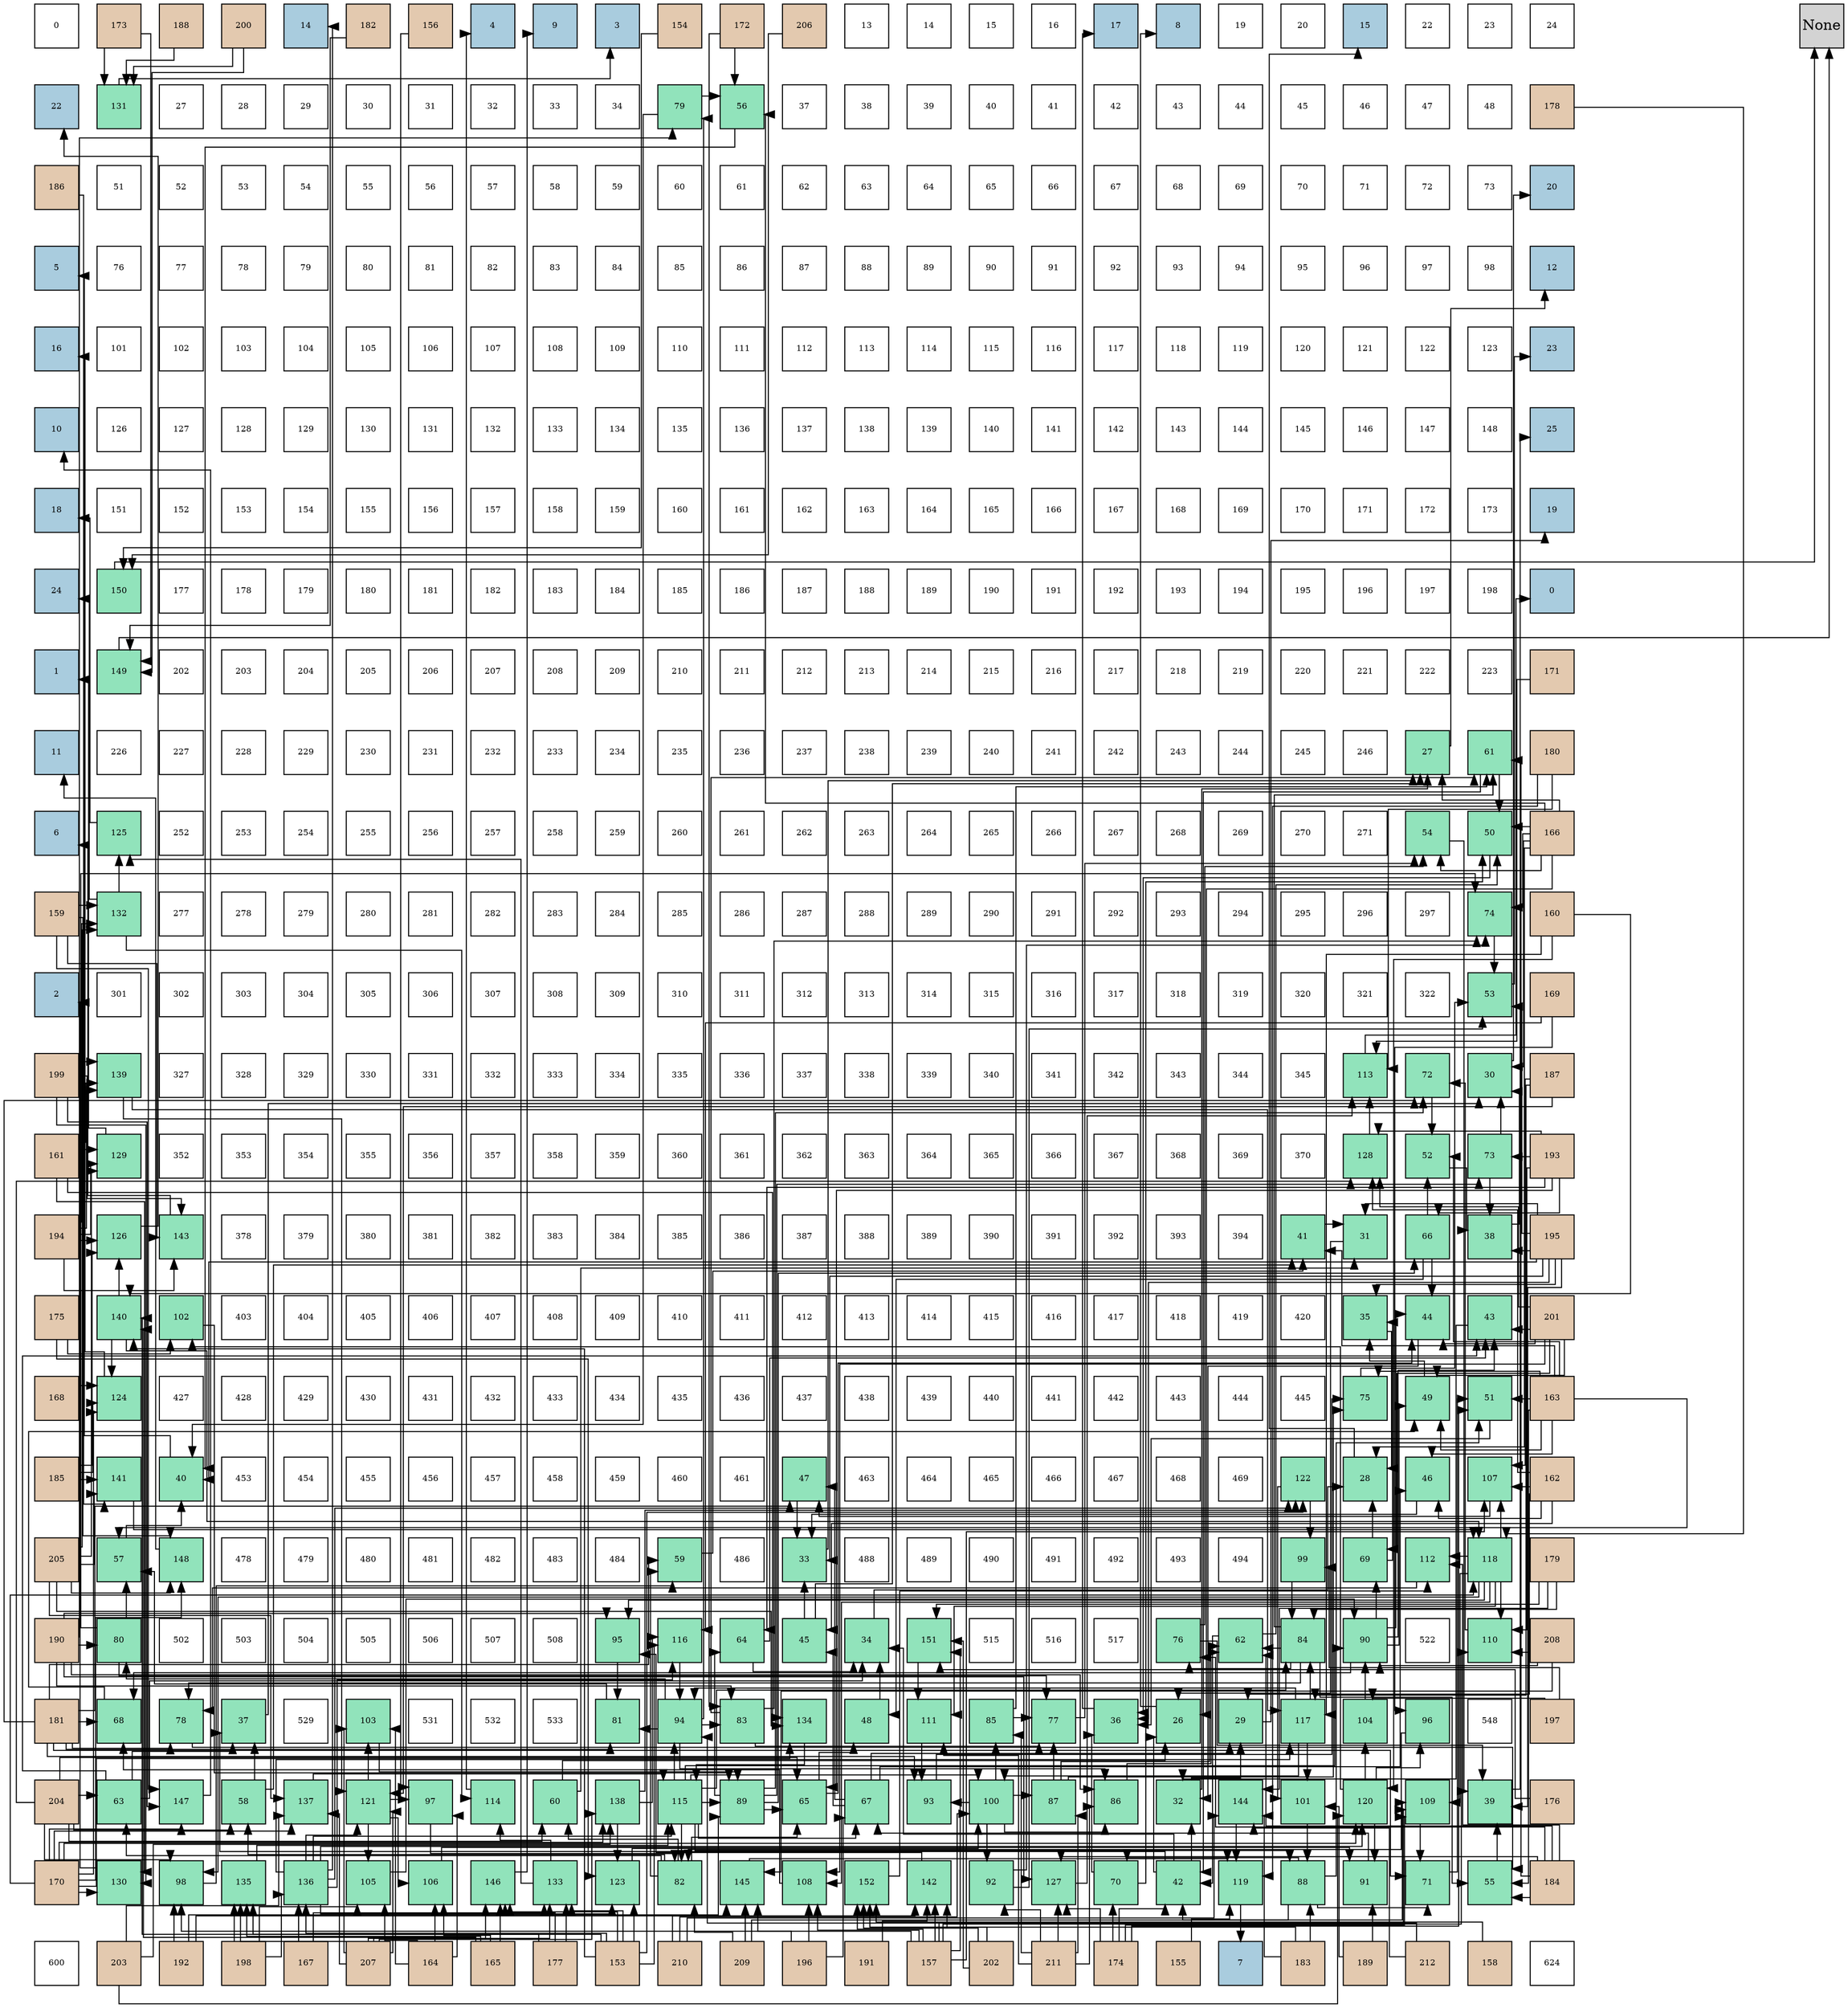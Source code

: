 digraph layout{
 rankdir=TB;
 splines=ortho;
 node [style=filled shape=square fixedsize=true width=0.6];
0[label="0", fontsize=8, fillcolor="#ffffff"];
1[label="173", fontsize=8, fillcolor="#e3c9af"];
2[label="188", fontsize=8, fillcolor="#e3c9af"];
3[label="200", fontsize=8, fillcolor="#e3c9af"];
4[label="14", fontsize=8, fillcolor="#a9ccde"];
5[label="182", fontsize=8, fillcolor="#e3c9af"];
6[label="156", fontsize=8, fillcolor="#e3c9af"];
7[label="4", fontsize=8, fillcolor="#a9ccde"];
8[label="9", fontsize=8, fillcolor="#a9ccde"];
9[label="3", fontsize=8, fillcolor="#a9ccde"];
10[label="154", fontsize=8, fillcolor="#e3c9af"];
11[label="172", fontsize=8, fillcolor="#e3c9af"];
12[label="206", fontsize=8, fillcolor="#e3c9af"];
13[label="13", fontsize=8, fillcolor="#ffffff"];
14[label="14", fontsize=8, fillcolor="#ffffff"];
15[label="15", fontsize=8, fillcolor="#ffffff"];
16[label="16", fontsize=8, fillcolor="#ffffff"];
17[label="17", fontsize=8, fillcolor="#a9ccde"];
18[label="8", fontsize=8, fillcolor="#a9ccde"];
19[label="19", fontsize=8, fillcolor="#ffffff"];
20[label="20", fontsize=8, fillcolor="#ffffff"];
21[label="15", fontsize=8, fillcolor="#a9ccde"];
22[label="22", fontsize=8, fillcolor="#ffffff"];
23[label="23", fontsize=8, fillcolor="#ffffff"];
24[label="24", fontsize=8, fillcolor="#ffffff"];
25[label="22", fontsize=8, fillcolor="#a9ccde"];
26[label="131", fontsize=8, fillcolor="#91e3bb"];
27[label="27", fontsize=8, fillcolor="#ffffff"];
28[label="28", fontsize=8, fillcolor="#ffffff"];
29[label="29", fontsize=8, fillcolor="#ffffff"];
30[label="30", fontsize=8, fillcolor="#ffffff"];
31[label="31", fontsize=8, fillcolor="#ffffff"];
32[label="32", fontsize=8, fillcolor="#ffffff"];
33[label="33", fontsize=8, fillcolor="#ffffff"];
34[label="34", fontsize=8, fillcolor="#ffffff"];
35[label="79", fontsize=8, fillcolor="#91e3bb"];
36[label="56", fontsize=8, fillcolor="#91e3bb"];
37[label="37", fontsize=8, fillcolor="#ffffff"];
38[label="38", fontsize=8, fillcolor="#ffffff"];
39[label="39", fontsize=8, fillcolor="#ffffff"];
40[label="40", fontsize=8, fillcolor="#ffffff"];
41[label="41", fontsize=8, fillcolor="#ffffff"];
42[label="42", fontsize=8, fillcolor="#ffffff"];
43[label="43", fontsize=8, fillcolor="#ffffff"];
44[label="44", fontsize=8, fillcolor="#ffffff"];
45[label="45", fontsize=8, fillcolor="#ffffff"];
46[label="46", fontsize=8, fillcolor="#ffffff"];
47[label="47", fontsize=8, fillcolor="#ffffff"];
48[label="48", fontsize=8, fillcolor="#ffffff"];
49[label="178", fontsize=8, fillcolor="#e3c9af"];
50[label="186", fontsize=8, fillcolor="#e3c9af"];
51[label="51", fontsize=8, fillcolor="#ffffff"];
52[label="52", fontsize=8, fillcolor="#ffffff"];
53[label="53", fontsize=8, fillcolor="#ffffff"];
54[label="54", fontsize=8, fillcolor="#ffffff"];
55[label="55", fontsize=8, fillcolor="#ffffff"];
56[label="56", fontsize=8, fillcolor="#ffffff"];
57[label="57", fontsize=8, fillcolor="#ffffff"];
58[label="58", fontsize=8, fillcolor="#ffffff"];
59[label="59", fontsize=8, fillcolor="#ffffff"];
60[label="60", fontsize=8, fillcolor="#ffffff"];
61[label="61", fontsize=8, fillcolor="#ffffff"];
62[label="62", fontsize=8, fillcolor="#ffffff"];
63[label="63", fontsize=8, fillcolor="#ffffff"];
64[label="64", fontsize=8, fillcolor="#ffffff"];
65[label="65", fontsize=8, fillcolor="#ffffff"];
66[label="66", fontsize=8, fillcolor="#ffffff"];
67[label="67", fontsize=8, fillcolor="#ffffff"];
68[label="68", fontsize=8, fillcolor="#ffffff"];
69[label="69", fontsize=8, fillcolor="#ffffff"];
70[label="70", fontsize=8, fillcolor="#ffffff"];
71[label="71", fontsize=8, fillcolor="#ffffff"];
72[label="72", fontsize=8, fillcolor="#ffffff"];
73[label="73", fontsize=8, fillcolor="#ffffff"];
74[label="20", fontsize=8, fillcolor="#a9ccde"];
75[label="5", fontsize=8, fillcolor="#a9ccde"];
76[label="76", fontsize=8, fillcolor="#ffffff"];
77[label="77", fontsize=8, fillcolor="#ffffff"];
78[label="78", fontsize=8, fillcolor="#ffffff"];
79[label="79", fontsize=8, fillcolor="#ffffff"];
80[label="80", fontsize=8, fillcolor="#ffffff"];
81[label="81", fontsize=8, fillcolor="#ffffff"];
82[label="82", fontsize=8, fillcolor="#ffffff"];
83[label="83", fontsize=8, fillcolor="#ffffff"];
84[label="84", fontsize=8, fillcolor="#ffffff"];
85[label="85", fontsize=8, fillcolor="#ffffff"];
86[label="86", fontsize=8, fillcolor="#ffffff"];
87[label="87", fontsize=8, fillcolor="#ffffff"];
88[label="88", fontsize=8, fillcolor="#ffffff"];
89[label="89", fontsize=8, fillcolor="#ffffff"];
90[label="90", fontsize=8, fillcolor="#ffffff"];
91[label="91", fontsize=8, fillcolor="#ffffff"];
92[label="92", fontsize=8, fillcolor="#ffffff"];
93[label="93", fontsize=8, fillcolor="#ffffff"];
94[label="94", fontsize=8, fillcolor="#ffffff"];
95[label="95", fontsize=8, fillcolor="#ffffff"];
96[label="96", fontsize=8, fillcolor="#ffffff"];
97[label="97", fontsize=8, fillcolor="#ffffff"];
98[label="98", fontsize=8, fillcolor="#ffffff"];
99[label="12", fontsize=8, fillcolor="#a9ccde"];
100[label="16", fontsize=8, fillcolor="#a9ccde"];
101[label="101", fontsize=8, fillcolor="#ffffff"];
102[label="102", fontsize=8, fillcolor="#ffffff"];
103[label="103", fontsize=8, fillcolor="#ffffff"];
104[label="104", fontsize=8, fillcolor="#ffffff"];
105[label="105", fontsize=8, fillcolor="#ffffff"];
106[label="106", fontsize=8, fillcolor="#ffffff"];
107[label="107", fontsize=8, fillcolor="#ffffff"];
108[label="108", fontsize=8, fillcolor="#ffffff"];
109[label="109", fontsize=8, fillcolor="#ffffff"];
110[label="110", fontsize=8, fillcolor="#ffffff"];
111[label="111", fontsize=8, fillcolor="#ffffff"];
112[label="112", fontsize=8, fillcolor="#ffffff"];
113[label="113", fontsize=8, fillcolor="#ffffff"];
114[label="114", fontsize=8, fillcolor="#ffffff"];
115[label="115", fontsize=8, fillcolor="#ffffff"];
116[label="116", fontsize=8, fillcolor="#ffffff"];
117[label="117", fontsize=8, fillcolor="#ffffff"];
118[label="118", fontsize=8, fillcolor="#ffffff"];
119[label="119", fontsize=8, fillcolor="#ffffff"];
120[label="120", fontsize=8, fillcolor="#ffffff"];
121[label="121", fontsize=8, fillcolor="#ffffff"];
122[label="122", fontsize=8, fillcolor="#ffffff"];
123[label="123", fontsize=8, fillcolor="#ffffff"];
124[label="23", fontsize=8, fillcolor="#a9ccde"];
125[label="10", fontsize=8, fillcolor="#a9ccde"];
126[label="126", fontsize=8, fillcolor="#ffffff"];
127[label="127", fontsize=8, fillcolor="#ffffff"];
128[label="128", fontsize=8, fillcolor="#ffffff"];
129[label="129", fontsize=8, fillcolor="#ffffff"];
130[label="130", fontsize=8, fillcolor="#ffffff"];
131[label="131", fontsize=8, fillcolor="#ffffff"];
132[label="132", fontsize=8, fillcolor="#ffffff"];
133[label="133", fontsize=8, fillcolor="#ffffff"];
134[label="134", fontsize=8, fillcolor="#ffffff"];
135[label="135", fontsize=8, fillcolor="#ffffff"];
136[label="136", fontsize=8, fillcolor="#ffffff"];
137[label="137", fontsize=8, fillcolor="#ffffff"];
138[label="138", fontsize=8, fillcolor="#ffffff"];
139[label="139", fontsize=8, fillcolor="#ffffff"];
140[label="140", fontsize=8, fillcolor="#ffffff"];
141[label="141", fontsize=8, fillcolor="#ffffff"];
142[label="142", fontsize=8, fillcolor="#ffffff"];
143[label="143", fontsize=8, fillcolor="#ffffff"];
144[label="144", fontsize=8, fillcolor="#ffffff"];
145[label="145", fontsize=8, fillcolor="#ffffff"];
146[label="146", fontsize=8, fillcolor="#ffffff"];
147[label="147", fontsize=8, fillcolor="#ffffff"];
148[label="148", fontsize=8, fillcolor="#ffffff"];
149[label="25", fontsize=8, fillcolor="#a9ccde"];
150[label="18", fontsize=8, fillcolor="#a9ccde"];
151[label="151", fontsize=8, fillcolor="#ffffff"];
152[label="152", fontsize=8, fillcolor="#ffffff"];
153[label="153", fontsize=8, fillcolor="#ffffff"];
154[label="154", fontsize=8, fillcolor="#ffffff"];
155[label="155", fontsize=8, fillcolor="#ffffff"];
156[label="156", fontsize=8, fillcolor="#ffffff"];
157[label="157", fontsize=8, fillcolor="#ffffff"];
158[label="158", fontsize=8, fillcolor="#ffffff"];
159[label="159", fontsize=8, fillcolor="#ffffff"];
160[label="160", fontsize=8, fillcolor="#ffffff"];
161[label="161", fontsize=8, fillcolor="#ffffff"];
162[label="162", fontsize=8, fillcolor="#ffffff"];
163[label="163", fontsize=8, fillcolor="#ffffff"];
164[label="164", fontsize=8, fillcolor="#ffffff"];
165[label="165", fontsize=8, fillcolor="#ffffff"];
166[label="166", fontsize=8, fillcolor="#ffffff"];
167[label="167", fontsize=8, fillcolor="#ffffff"];
168[label="168", fontsize=8, fillcolor="#ffffff"];
169[label="169", fontsize=8, fillcolor="#ffffff"];
170[label="170", fontsize=8, fillcolor="#ffffff"];
171[label="171", fontsize=8, fillcolor="#ffffff"];
172[label="172", fontsize=8, fillcolor="#ffffff"];
173[label="173", fontsize=8, fillcolor="#ffffff"];
174[label="19", fontsize=8, fillcolor="#a9ccde"];
175[label="24", fontsize=8, fillcolor="#a9ccde"];
176[label="150", fontsize=8, fillcolor="#91e3bb"];
177[label="177", fontsize=8, fillcolor="#ffffff"];
178[label="178", fontsize=8, fillcolor="#ffffff"];
179[label="179", fontsize=8, fillcolor="#ffffff"];
180[label="180", fontsize=8, fillcolor="#ffffff"];
181[label="181", fontsize=8, fillcolor="#ffffff"];
182[label="182", fontsize=8, fillcolor="#ffffff"];
183[label="183", fontsize=8, fillcolor="#ffffff"];
184[label="184", fontsize=8, fillcolor="#ffffff"];
185[label="185", fontsize=8, fillcolor="#ffffff"];
186[label="186", fontsize=8, fillcolor="#ffffff"];
187[label="187", fontsize=8, fillcolor="#ffffff"];
188[label="188", fontsize=8, fillcolor="#ffffff"];
189[label="189", fontsize=8, fillcolor="#ffffff"];
190[label="190", fontsize=8, fillcolor="#ffffff"];
191[label="191", fontsize=8, fillcolor="#ffffff"];
192[label="192", fontsize=8, fillcolor="#ffffff"];
193[label="193", fontsize=8, fillcolor="#ffffff"];
194[label="194", fontsize=8, fillcolor="#ffffff"];
195[label="195", fontsize=8, fillcolor="#ffffff"];
196[label="196", fontsize=8, fillcolor="#ffffff"];
197[label="197", fontsize=8, fillcolor="#ffffff"];
198[label="198", fontsize=8, fillcolor="#ffffff"];
199[label="0", fontsize=8, fillcolor="#a9ccde"];
200[label="1", fontsize=8, fillcolor="#a9ccde"];
201[label="149", fontsize=8, fillcolor="#91e3bb"];
202[label="202", fontsize=8, fillcolor="#ffffff"];
203[label="203", fontsize=8, fillcolor="#ffffff"];
204[label="204", fontsize=8, fillcolor="#ffffff"];
205[label="205", fontsize=8, fillcolor="#ffffff"];
206[label="206", fontsize=8, fillcolor="#ffffff"];
207[label="207", fontsize=8, fillcolor="#ffffff"];
208[label="208", fontsize=8, fillcolor="#ffffff"];
209[label="209", fontsize=8, fillcolor="#ffffff"];
210[label="210", fontsize=8, fillcolor="#ffffff"];
211[label="211", fontsize=8, fillcolor="#ffffff"];
212[label="212", fontsize=8, fillcolor="#ffffff"];
213[label="213", fontsize=8, fillcolor="#ffffff"];
214[label="214", fontsize=8, fillcolor="#ffffff"];
215[label="215", fontsize=8, fillcolor="#ffffff"];
216[label="216", fontsize=8, fillcolor="#ffffff"];
217[label="217", fontsize=8, fillcolor="#ffffff"];
218[label="218", fontsize=8, fillcolor="#ffffff"];
219[label="219", fontsize=8, fillcolor="#ffffff"];
220[label="220", fontsize=8, fillcolor="#ffffff"];
221[label="221", fontsize=8, fillcolor="#ffffff"];
222[label="222", fontsize=8, fillcolor="#ffffff"];
223[label="223", fontsize=8, fillcolor="#ffffff"];
224[label="171", fontsize=8, fillcolor="#e3c9af"];
225[label="11", fontsize=8, fillcolor="#a9ccde"];
226[label="226", fontsize=8, fillcolor="#ffffff"];
227[label="227", fontsize=8, fillcolor="#ffffff"];
228[label="228", fontsize=8, fillcolor="#ffffff"];
229[label="229", fontsize=8, fillcolor="#ffffff"];
230[label="230", fontsize=8, fillcolor="#ffffff"];
231[label="231", fontsize=8, fillcolor="#ffffff"];
232[label="232", fontsize=8, fillcolor="#ffffff"];
233[label="233", fontsize=8, fillcolor="#ffffff"];
234[label="234", fontsize=8, fillcolor="#ffffff"];
235[label="235", fontsize=8, fillcolor="#ffffff"];
236[label="236", fontsize=8, fillcolor="#ffffff"];
237[label="237", fontsize=8, fillcolor="#ffffff"];
238[label="238", fontsize=8, fillcolor="#ffffff"];
239[label="239", fontsize=8, fillcolor="#ffffff"];
240[label="240", fontsize=8, fillcolor="#ffffff"];
241[label="241", fontsize=8, fillcolor="#ffffff"];
242[label="242", fontsize=8, fillcolor="#ffffff"];
243[label="243", fontsize=8, fillcolor="#ffffff"];
244[label="244", fontsize=8, fillcolor="#ffffff"];
245[label="245", fontsize=8, fillcolor="#ffffff"];
246[label="246", fontsize=8, fillcolor="#ffffff"];
247[label="27", fontsize=8, fillcolor="#91e3bb"];
248[label="61", fontsize=8, fillcolor="#91e3bb"];
249[label="180", fontsize=8, fillcolor="#e3c9af"];
250[label="6", fontsize=8, fillcolor="#a9ccde"];
251[label="125", fontsize=8, fillcolor="#91e3bb"];
252[label="252", fontsize=8, fillcolor="#ffffff"];
253[label="253", fontsize=8, fillcolor="#ffffff"];
254[label="254", fontsize=8, fillcolor="#ffffff"];
255[label="255", fontsize=8, fillcolor="#ffffff"];
256[label="256", fontsize=8, fillcolor="#ffffff"];
257[label="257", fontsize=8, fillcolor="#ffffff"];
258[label="258", fontsize=8, fillcolor="#ffffff"];
259[label="259", fontsize=8, fillcolor="#ffffff"];
260[label="260", fontsize=8, fillcolor="#ffffff"];
261[label="261", fontsize=8, fillcolor="#ffffff"];
262[label="262", fontsize=8, fillcolor="#ffffff"];
263[label="263", fontsize=8, fillcolor="#ffffff"];
264[label="264", fontsize=8, fillcolor="#ffffff"];
265[label="265", fontsize=8, fillcolor="#ffffff"];
266[label="266", fontsize=8, fillcolor="#ffffff"];
267[label="267", fontsize=8, fillcolor="#ffffff"];
268[label="268", fontsize=8, fillcolor="#ffffff"];
269[label="269", fontsize=8, fillcolor="#ffffff"];
270[label="270", fontsize=8, fillcolor="#ffffff"];
271[label="271", fontsize=8, fillcolor="#ffffff"];
272[label="54", fontsize=8, fillcolor="#91e3bb"];
273[label="50", fontsize=8, fillcolor="#91e3bb"];
274[label="166", fontsize=8, fillcolor="#e3c9af"];
275[label="159", fontsize=8, fillcolor="#e3c9af"];
276[label="132", fontsize=8, fillcolor="#91e3bb"];
277[label="277", fontsize=8, fillcolor="#ffffff"];
278[label="278", fontsize=8, fillcolor="#ffffff"];
279[label="279", fontsize=8, fillcolor="#ffffff"];
280[label="280", fontsize=8, fillcolor="#ffffff"];
281[label="281", fontsize=8, fillcolor="#ffffff"];
282[label="282", fontsize=8, fillcolor="#ffffff"];
283[label="283", fontsize=8, fillcolor="#ffffff"];
284[label="284", fontsize=8, fillcolor="#ffffff"];
285[label="285", fontsize=8, fillcolor="#ffffff"];
286[label="286", fontsize=8, fillcolor="#ffffff"];
287[label="287", fontsize=8, fillcolor="#ffffff"];
288[label="288", fontsize=8, fillcolor="#ffffff"];
289[label="289", fontsize=8, fillcolor="#ffffff"];
290[label="290", fontsize=8, fillcolor="#ffffff"];
291[label="291", fontsize=8, fillcolor="#ffffff"];
292[label="292", fontsize=8, fillcolor="#ffffff"];
293[label="293", fontsize=8, fillcolor="#ffffff"];
294[label="294", fontsize=8, fillcolor="#ffffff"];
295[label="295", fontsize=8, fillcolor="#ffffff"];
296[label="296", fontsize=8, fillcolor="#ffffff"];
297[label="297", fontsize=8, fillcolor="#ffffff"];
298[label="74", fontsize=8, fillcolor="#91e3bb"];
299[label="160", fontsize=8, fillcolor="#e3c9af"];
300[label="2", fontsize=8, fillcolor="#a9ccde"];
301[label="301", fontsize=8, fillcolor="#ffffff"];
302[label="302", fontsize=8, fillcolor="#ffffff"];
303[label="303", fontsize=8, fillcolor="#ffffff"];
304[label="304", fontsize=8, fillcolor="#ffffff"];
305[label="305", fontsize=8, fillcolor="#ffffff"];
306[label="306", fontsize=8, fillcolor="#ffffff"];
307[label="307", fontsize=8, fillcolor="#ffffff"];
308[label="308", fontsize=8, fillcolor="#ffffff"];
309[label="309", fontsize=8, fillcolor="#ffffff"];
310[label="310", fontsize=8, fillcolor="#ffffff"];
311[label="311", fontsize=8, fillcolor="#ffffff"];
312[label="312", fontsize=8, fillcolor="#ffffff"];
313[label="313", fontsize=8, fillcolor="#ffffff"];
314[label="314", fontsize=8, fillcolor="#ffffff"];
315[label="315", fontsize=8, fillcolor="#ffffff"];
316[label="316", fontsize=8, fillcolor="#ffffff"];
317[label="317", fontsize=8, fillcolor="#ffffff"];
318[label="318", fontsize=8, fillcolor="#ffffff"];
319[label="319", fontsize=8, fillcolor="#ffffff"];
320[label="320", fontsize=8, fillcolor="#ffffff"];
321[label="321", fontsize=8, fillcolor="#ffffff"];
322[label="322", fontsize=8, fillcolor="#ffffff"];
323[label="53", fontsize=8, fillcolor="#91e3bb"];
324[label="169", fontsize=8, fillcolor="#e3c9af"];
325[label="199", fontsize=8, fillcolor="#e3c9af"];
326[label="139", fontsize=8, fillcolor="#91e3bb"];
327[label="327", fontsize=8, fillcolor="#ffffff"];
328[label="328", fontsize=8, fillcolor="#ffffff"];
329[label="329", fontsize=8, fillcolor="#ffffff"];
330[label="330", fontsize=8, fillcolor="#ffffff"];
331[label="331", fontsize=8, fillcolor="#ffffff"];
332[label="332", fontsize=8, fillcolor="#ffffff"];
333[label="333", fontsize=8, fillcolor="#ffffff"];
334[label="334", fontsize=8, fillcolor="#ffffff"];
335[label="335", fontsize=8, fillcolor="#ffffff"];
336[label="336", fontsize=8, fillcolor="#ffffff"];
337[label="337", fontsize=8, fillcolor="#ffffff"];
338[label="338", fontsize=8, fillcolor="#ffffff"];
339[label="339", fontsize=8, fillcolor="#ffffff"];
340[label="340", fontsize=8, fillcolor="#ffffff"];
341[label="341", fontsize=8, fillcolor="#ffffff"];
342[label="342", fontsize=8, fillcolor="#ffffff"];
343[label="343", fontsize=8, fillcolor="#ffffff"];
344[label="344", fontsize=8, fillcolor="#ffffff"];
345[label="345", fontsize=8, fillcolor="#ffffff"];
346[label="113", fontsize=8, fillcolor="#91e3bb"];
347[label="72", fontsize=8, fillcolor="#91e3bb"];
348[label="30", fontsize=8, fillcolor="#91e3bb"];
349[label="187", fontsize=8, fillcolor="#e3c9af"];
350[label="161", fontsize=8, fillcolor="#e3c9af"];
351[label="129", fontsize=8, fillcolor="#91e3bb"];
352[label="352", fontsize=8, fillcolor="#ffffff"];
353[label="353", fontsize=8, fillcolor="#ffffff"];
354[label="354", fontsize=8, fillcolor="#ffffff"];
355[label="355", fontsize=8, fillcolor="#ffffff"];
356[label="356", fontsize=8, fillcolor="#ffffff"];
357[label="357", fontsize=8, fillcolor="#ffffff"];
358[label="358", fontsize=8, fillcolor="#ffffff"];
359[label="359", fontsize=8, fillcolor="#ffffff"];
360[label="360", fontsize=8, fillcolor="#ffffff"];
361[label="361", fontsize=8, fillcolor="#ffffff"];
362[label="362", fontsize=8, fillcolor="#ffffff"];
363[label="363", fontsize=8, fillcolor="#ffffff"];
364[label="364", fontsize=8, fillcolor="#ffffff"];
365[label="365", fontsize=8, fillcolor="#ffffff"];
366[label="366", fontsize=8, fillcolor="#ffffff"];
367[label="367", fontsize=8, fillcolor="#ffffff"];
368[label="368", fontsize=8, fillcolor="#ffffff"];
369[label="369", fontsize=8, fillcolor="#ffffff"];
370[label="370", fontsize=8, fillcolor="#ffffff"];
371[label="128", fontsize=8, fillcolor="#91e3bb"];
372[label="52", fontsize=8, fillcolor="#91e3bb"];
373[label="73", fontsize=8, fillcolor="#91e3bb"];
374[label="193", fontsize=8, fillcolor="#e3c9af"];
375[label="194", fontsize=8, fillcolor="#e3c9af"];
376[label="126", fontsize=8, fillcolor="#91e3bb"];
377[label="143", fontsize=8, fillcolor="#91e3bb"];
378[label="378", fontsize=8, fillcolor="#ffffff"];
379[label="379", fontsize=8, fillcolor="#ffffff"];
380[label="380", fontsize=8, fillcolor="#ffffff"];
381[label="381", fontsize=8, fillcolor="#ffffff"];
382[label="382", fontsize=8, fillcolor="#ffffff"];
383[label="383", fontsize=8, fillcolor="#ffffff"];
384[label="384", fontsize=8, fillcolor="#ffffff"];
385[label="385", fontsize=8, fillcolor="#ffffff"];
386[label="386", fontsize=8, fillcolor="#ffffff"];
387[label="387", fontsize=8, fillcolor="#ffffff"];
388[label="388", fontsize=8, fillcolor="#ffffff"];
389[label="389", fontsize=8, fillcolor="#ffffff"];
390[label="390", fontsize=8, fillcolor="#ffffff"];
391[label="391", fontsize=8, fillcolor="#ffffff"];
392[label="392", fontsize=8, fillcolor="#ffffff"];
393[label="393", fontsize=8, fillcolor="#ffffff"];
394[label="394", fontsize=8, fillcolor="#ffffff"];
395[label="41", fontsize=8, fillcolor="#91e3bb"];
396[label="31", fontsize=8, fillcolor="#91e3bb"];
397[label="66", fontsize=8, fillcolor="#91e3bb"];
398[label="38", fontsize=8, fillcolor="#91e3bb"];
399[label="195", fontsize=8, fillcolor="#e3c9af"];
400[label="175", fontsize=8, fillcolor="#e3c9af"];
401[label="140", fontsize=8, fillcolor="#91e3bb"];
402[label="102", fontsize=8, fillcolor="#91e3bb"];
403[label="403", fontsize=8, fillcolor="#ffffff"];
404[label="404", fontsize=8, fillcolor="#ffffff"];
405[label="405", fontsize=8, fillcolor="#ffffff"];
406[label="406", fontsize=8, fillcolor="#ffffff"];
407[label="407", fontsize=8, fillcolor="#ffffff"];
408[label="408", fontsize=8, fillcolor="#ffffff"];
409[label="409", fontsize=8, fillcolor="#ffffff"];
410[label="410", fontsize=8, fillcolor="#ffffff"];
411[label="411", fontsize=8, fillcolor="#ffffff"];
412[label="412", fontsize=8, fillcolor="#ffffff"];
413[label="413", fontsize=8, fillcolor="#ffffff"];
414[label="414", fontsize=8, fillcolor="#ffffff"];
415[label="415", fontsize=8, fillcolor="#ffffff"];
416[label="416", fontsize=8, fillcolor="#ffffff"];
417[label="417", fontsize=8, fillcolor="#ffffff"];
418[label="418", fontsize=8, fillcolor="#ffffff"];
419[label="419", fontsize=8, fillcolor="#ffffff"];
420[label="420", fontsize=8, fillcolor="#ffffff"];
421[label="35", fontsize=8, fillcolor="#91e3bb"];
422[label="44", fontsize=8, fillcolor="#91e3bb"];
423[label="43", fontsize=8, fillcolor="#91e3bb"];
424[label="201", fontsize=8, fillcolor="#e3c9af"];
425[label="168", fontsize=8, fillcolor="#e3c9af"];
426[label="124", fontsize=8, fillcolor="#91e3bb"];
427[label="427", fontsize=8, fillcolor="#ffffff"];
428[label="428", fontsize=8, fillcolor="#ffffff"];
429[label="429", fontsize=8, fillcolor="#ffffff"];
430[label="430", fontsize=8, fillcolor="#ffffff"];
431[label="431", fontsize=8, fillcolor="#ffffff"];
432[label="432", fontsize=8, fillcolor="#ffffff"];
433[label="433", fontsize=8, fillcolor="#ffffff"];
434[label="434", fontsize=8, fillcolor="#ffffff"];
435[label="435", fontsize=8, fillcolor="#ffffff"];
436[label="436", fontsize=8, fillcolor="#ffffff"];
437[label="437", fontsize=8, fillcolor="#ffffff"];
438[label="438", fontsize=8, fillcolor="#ffffff"];
439[label="439", fontsize=8, fillcolor="#ffffff"];
440[label="440", fontsize=8, fillcolor="#ffffff"];
441[label="441", fontsize=8, fillcolor="#ffffff"];
442[label="442", fontsize=8, fillcolor="#ffffff"];
443[label="443", fontsize=8, fillcolor="#ffffff"];
444[label="444", fontsize=8, fillcolor="#ffffff"];
445[label="445", fontsize=8, fillcolor="#ffffff"];
446[label="75", fontsize=8, fillcolor="#91e3bb"];
447[label="49", fontsize=8, fillcolor="#91e3bb"];
448[label="51", fontsize=8, fillcolor="#91e3bb"];
449[label="163", fontsize=8, fillcolor="#e3c9af"];
450[label="185", fontsize=8, fillcolor="#e3c9af"];
451[label="141", fontsize=8, fillcolor="#91e3bb"];
452[label="40", fontsize=8, fillcolor="#91e3bb"];
453[label="453", fontsize=8, fillcolor="#ffffff"];
454[label="454", fontsize=8, fillcolor="#ffffff"];
455[label="455", fontsize=8, fillcolor="#ffffff"];
456[label="456", fontsize=8, fillcolor="#ffffff"];
457[label="457", fontsize=8, fillcolor="#ffffff"];
458[label="458", fontsize=8, fillcolor="#ffffff"];
459[label="459", fontsize=8, fillcolor="#ffffff"];
460[label="460", fontsize=8, fillcolor="#ffffff"];
461[label="461", fontsize=8, fillcolor="#ffffff"];
462[label="47", fontsize=8, fillcolor="#91e3bb"];
463[label="463", fontsize=8, fillcolor="#ffffff"];
464[label="464", fontsize=8, fillcolor="#ffffff"];
465[label="465", fontsize=8, fillcolor="#ffffff"];
466[label="466", fontsize=8, fillcolor="#ffffff"];
467[label="467", fontsize=8, fillcolor="#ffffff"];
468[label="468", fontsize=8, fillcolor="#ffffff"];
469[label="469", fontsize=8, fillcolor="#ffffff"];
470[label="122", fontsize=8, fillcolor="#91e3bb"];
471[label="28", fontsize=8, fillcolor="#91e3bb"];
472[label="46", fontsize=8, fillcolor="#91e3bb"];
473[label="107", fontsize=8, fillcolor="#91e3bb"];
474[label="162", fontsize=8, fillcolor="#e3c9af"];
475[label="205", fontsize=8, fillcolor="#e3c9af"];
476[label="57", fontsize=8, fillcolor="#91e3bb"];
477[label="148", fontsize=8, fillcolor="#91e3bb"];
478[label="478", fontsize=8, fillcolor="#ffffff"];
479[label="479", fontsize=8, fillcolor="#ffffff"];
480[label="480", fontsize=8, fillcolor="#ffffff"];
481[label="481", fontsize=8, fillcolor="#ffffff"];
482[label="482", fontsize=8, fillcolor="#ffffff"];
483[label="483", fontsize=8, fillcolor="#ffffff"];
484[label="484", fontsize=8, fillcolor="#ffffff"];
485[label="59", fontsize=8, fillcolor="#91e3bb"];
486[label="486", fontsize=8, fillcolor="#ffffff"];
487[label="33", fontsize=8, fillcolor="#91e3bb"];
488[label="488", fontsize=8, fillcolor="#ffffff"];
489[label="489", fontsize=8, fillcolor="#ffffff"];
490[label="490", fontsize=8, fillcolor="#ffffff"];
491[label="491", fontsize=8, fillcolor="#ffffff"];
492[label="492", fontsize=8, fillcolor="#ffffff"];
493[label="493", fontsize=8, fillcolor="#ffffff"];
494[label="494", fontsize=8, fillcolor="#ffffff"];
495[label="99", fontsize=8, fillcolor="#91e3bb"];
496[label="69", fontsize=8, fillcolor="#91e3bb"];
497[label="112", fontsize=8, fillcolor="#91e3bb"];
498[label="118", fontsize=8, fillcolor="#91e3bb"];
499[label="179", fontsize=8, fillcolor="#e3c9af"];
500[label="190", fontsize=8, fillcolor="#e3c9af"];
501[label="80", fontsize=8, fillcolor="#91e3bb"];
502[label="502", fontsize=8, fillcolor="#ffffff"];
503[label="503", fontsize=8, fillcolor="#ffffff"];
504[label="504", fontsize=8, fillcolor="#ffffff"];
505[label="505", fontsize=8, fillcolor="#ffffff"];
506[label="506", fontsize=8, fillcolor="#ffffff"];
507[label="507", fontsize=8, fillcolor="#ffffff"];
508[label="508", fontsize=8, fillcolor="#ffffff"];
509[label="95", fontsize=8, fillcolor="#91e3bb"];
510[label="116", fontsize=8, fillcolor="#91e3bb"];
511[label="64", fontsize=8, fillcolor="#91e3bb"];
512[label="45", fontsize=8, fillcolor="#91e3bb"];
513[label="34", fontsize=8, fillcolor="#91e3bb"];
514[label="151", fontsize=8, fillcolor="#91e3bb"];
515[label="515", fontsize=8, fillcolor="#ffffff"];
516[label="516", fontsize=8, fillcolor="#ffffff"];
517[label="517", fontsize=8, fillcolor="#ffffff"];
518[label="76", fontsize=8, fillcolor="#91e3bb"];
519[label="62", fontsize=8, fillcolor="#91e3bb"];
520[label="84", fontsize=8, fillcolor="#91e3bb"];
521[label="90", fontsize=8, fillcolor="#91e3bb"];
522[label="522", fontsize=8, fillcolor="#ffffff"];
523[label="110", fontsize=8, fillcolor="#91e3bb"];
524[label="208", fontsize=8, fillcolor="#e3c9af"];
525[label="181", fontsize=8, fillcolor="#e3c9af"];
526[label="68", fontsize=8, fillcolor="#91e3bb"];
527[label="78", fontsize=8, fillcolor="#91e3bb"];
528[label="37", fontsize=8, fillcolor="#91e3bb"];
529[label="529", fontsize=8, fillcolor="#ffffff"];
530[label="103", fontsize=8, fillcolor="#91e3bb"];
531[label="531", fontsize=8, fillcolor="#ffffff"];
532[label="532", fontsize=8, fillcolor="#ffffff"];
533[label="533", fontsize=8, fillcolor="#ffffff"];
534[label="81", fontsize=8, fillcolor="#91e3bb"];
535[label="94", fontsize=8, fillcolor="#91e3bb"];
536[label="83", fontsize=8, fillcolor="#91e3bb"];
537[label="134", fontsize=8, fillcolor="#91e3bb"];
538[label="48", fontsize=8, fillcolor="#91e3bb"];
539[label="111", fontsize=8, fillcolor="#91e3bb"];
540[label="85", fontsize=8, fillcolor="#91e3bb"];
541[label="77", fontsize=8, fillcolor="#91e3bb"];
542[label="36", fontsize=8, fillcolor="#91e3bb"];
543[label="26", fontsize=8, fillcolor="#91e3bb"];
544[label="29", fontsize=8, fillcolor="#91e3bb"];
545[label="117", fontsize=8, fillcolor="#91e3bb"];
546[label="104", fontsize=8, fillcolor="#91e3bb"];
547[label="96", fontsize=8, fillcolor="#91e3bb"];
548[label="548", fontsize=8, fillcolor="#ffffff"];
549[label="197", fontsize=8, fillcolor="#e3c9af"];
550[label="204", fontsize=8, fillcolor="#e3c9af"];
551[label="63", fontsize=8, fillcolor="#91e3bb"];
552[label="147", fontsize=8, fillcolor="#91e3bb"];
553[label="58", fontsize=8, fillcolor="#91e3bb"];
554[label="137", fontsize=8, fillcolor="#91e3bb"];
555[label="121", fontsize=8, fillcolor="#91e3bb"];
556[label="97", fontsize=8, fillcolor="#91e3bb"];
557[label="114", fontsize=8, fillcolor="#91e3bb"];
558[label="60", fontsize=8, fillcolor="#91e3bb"];
559[label="138", fontsize=8, fillcolor="#91e3bb"];
560[label="115", fontsize=8, fillcolor="#91e3bb"];
561[label="89", fontsize=8, fillcolor="#91e3bb"];
562[label="65", fontsize=8, fillcolor="#91e3bb"];
563[label="67", fontsize=8, fillcolor="#91e3bb"];
564[label="93", fontsize=8, fillcolor="#91e3bb"];
565[label="100", fontsize=8, fillcolor="#91e3bb"];
566[label="87", fontsize=8, fillcolor="#91e3bb"];
567[label="86", fontsize=8, fillcolor="#91e3bb"];
568[label="32", fontsize=8, fillcolor="#91e3bb"];
569[label="144", fontsize=8, fillcolor="#91e3bb"];
570[label="101", fontsize=8, fillcolor="#91e3bb"];
571[label="120", fontsize=8, fillcolor="#91e3bb"];
572[label="109", fontsize=8, fillcolor="#91e3bb"];
573[label="39", fontsize=8, fillcolor="#91e3bb"];
574[label="176", fontsize=8, fillcolor="#e3c9af"];
575[label="170", fontsize=8, fillcolor="#e3c9af"];
576[label="130", fontsize=8, fillcolor="#91e3bb"];
577[label="98", fontsize=8, fillcolor="#91e3bb"];
578[label="135", fontsize=8, fillcolor="#91e3bb"];
579[label="136", fontsize=8, fillcolor="#91e3bb"];
580[label="105", fontsize=8, fillcolor="#91e3bb"];
581[label="106", fontsize=8, fillcolor="#91e3bb"];
582[label="146", fontsize=8, fillcolor="#91e3bb"];
583[label="133", fontsize=8, fillcolor="#91e3bb"];
584[label="123", fontsize=8, fillcolor="#91e3bb"];
585[label="82", fontsize=8, fillcolor="#91e3bb"];
586[label="145", fontsize=8, fillcolor="#91e3bb"];
587[label="108", fontsize=8, fillcolor="#91e3bb"];
588[label="152", fontsize=8, fillcolor="#91e3bb"];
589[label="142", fontsize=8, fillcolor="#91e3bb"];
590[label="92", fontsize=8, fillcolor="#91e3bb"];
591[label="127", fontsize=8, fillcolor="#91e3bb"];
592[label="70", fontsize=8, fillcolor="#91e3bb"];
593[label="42", fontsize=8, fillcolor="#91e3bb"];
594[label="119", fontsize=8, fillcolor="#91e3bb"];
595[label="88", fontsize=8, fillcolor="#91e3bb"];
596[label="91", fontsize=8, fillcolor="#91e3bb"];
597[label="71", fontsize=8, fillcolor="#91e3bb"];
598[label="55", fontsize=8, fillcolor="#91e3bb"];
599[label="184", fontsize=8, fillcolor="#e3c9af"];
600[label="600", fontsize=8, fillcolor="#ffffff"];
601[label="203", fontsize=8, fillcolor="#e3c9af"];
602[label="192", fontsize=8, fillcolor="#e3c9af"];
603[label="198", fontsize=8, fillcolor="#e3c9af"];
604[label="167", fontsize=8, fillcolor="#e3c9af"];
605[label="207", fontsize=8, fillcolor="#e3c9af"];
606[label="164", fontsize=8, fillcolor="#e3c9af"];
607[label="165", fontsize=8, fillcolor="#e3c9af"];
608[label="177", fontsize=8, fillcolor="#e3c9af"];
609[label="153", fontsize=8, fillcolor="#e3c9af"];
610[label="210", fontsize=8, fillcolor="#e3c9af"];
611[label="209", fontsize=8, fillcolor="#e3c9af"];
612[label="196", fontsize=8, fillcolor="#e3c9af"];
613[label="191", fontsize=8, fillcolor="#e3c9af"];
614[label="157", fontsize=8, fillcolor="#e3c9af"];
615[label="202", fontsize=8, fillcolor="#e3c9af"];
616[label="211", fontsize=8, fillcolor="#e3c9af"];
617[label="174", fontsize=8, fillcolor="#e3c9af"];
618[label="155", fontsize=8, fillcolor="#e3c9af"];
619[label="7", fontsize=8, fillcolor="#a9ccde"];
620[label="183", fontsize=8, fillcolor="#e3c9af"];
621[label="189", fontsize=8, fillcolor="#e3c9af"];
622[label="212", fontsize=8, fillcolor="#e3c9af"];
623[label="158", fontsize=8, fillcolor="#e3c9af"];
624[label="624", fontsize=8, fillcolor="#ffffff"];
edge [constraint=false, style=vis];543 -> 18;
247 -> 99;
471 -> 21;
544 -> 174;
348 -> 74;
396 -> 543;
568 -> 247;
568 -> 544;
487 -> 247;
513 -> 471;
421 -> 471;
542 -> 17;
528 -> 348;
398 -> 348;
573 -> 149;
452 -> 75;
395 -> 396;
593 -> 543;
593 -> 568;
593 -> 513;
593 -> 528;
423 -> 568;
422 -> 568;
512 -> 247;
512 -> 487;
472 -> 487;
462 -> 487;
538 -> 513;
447 -> 421;
273 -> 542;
448 -> 542;
372 -> 398;
323 -> 124;
272 -> 573;
598 -> 573;
36 -> 452;
476 -> 452;
553 -> 528;
553 -> 395;
485 -> 395;
558 -> 543;
558 -> 396;
248 -> 593;
248 -> 273;
519 -> 593;
519 -> 273;
551 -> 513;
551 -> 528;
551 -> 423;
511 -> 513;
511 -> 423;
562 -> 422;
562 -> 538;
397 -> 422;
397 -> 538;
397 -> 372;
563 -> 544;
563 -> 512;
563 -> 472;
563 -> 462;
526 -> 447;
496 -> 471;
496 -> 421;
592 -> 542;
592 -> 273;
597 -> 448;
347 -> 372;
373 -> 348;
373 -> 398;
298 -> 323;
446 -> 323;
518 -> 573;
518 -> 272;
541 -> 272;
527 -> 598;
35 -> 452;
35 -> 36;
501 -> 476;
501 -> 298;
501 -> 541;
534 -> 476;
585 -> 553;
585 -> 485;
585 -> 558;
585 -> 551;
585 -> 562;
536 -> 248;
536 -> 298;
536 -> 541;
520 -> 598;
520 -> 248;
520 -> 519;
520 -> 518;
520 -> 527;
540 -> 248;
540 -> 541;
567 -> 519;
566 -> 519;
566 -> 446;
566 -> 541;
595 -> 593;
595 -> 448;
595 -> 592;
595 -> 597;
561 -> 511;
561 -> 562;
561 -> 397;
561 -> 347;
561 -> 373;
521 -> 423;
521 -> 422;
521 -> 447;
521 -> 526;
521 -> 496;
596 -> 563;
590 -> 323;
590 -> 298;
564 -> 446;
535 -> 35;
535 -> 501;
535 -> 534;
535 -> 536;
535 -> 567;
509 -> 534;
547 -> 585;
556 -> 585;
577 -> 485;
495 -> 520;
565 -> 540;
565 -> 567;
565 -> 566;
565 -> 590;
565 -> 564;
570 -> 595;
402 -> 561;
530 -> 561;
546 -> 521;
580 -> 521;
581 -> 596;
473 -> 462;
587 -> 526;
572 -> 597;
523 -> 347;
539 -> 564;
497 -> 527;
346 -> 199;
557 -> 7;
560 -> 563;
560 -> 585;
560 -> 520;
560 -> 595;
560 -> 561;
560 -> 521;
560 -> 535;
560 -> 565;
510 -> 535;
545 -> 520;
545 -> 535;
545 -> 565;
545 -> 570;
498 -> 509;
498 -> 577;
498 -> 473;
498 -> 587;
498 -> 572;
498 -> 523;
498 -> 539;
498 -> 497;
594 -> 619;
571 -> 596;
571 -> 547;
571 -> 402;
571 -> 546;
555 -> 556;
555 -> 530;
555 -> 580;
555 -> 581;
470 -> 495;
470 -> 570;
584 -> 565;
426 -> 100;
251 -> 150;
376 -> 25;
591 -> 346;
371 -> 346;
351 -> 200;
576 -> 300;
26 -> 9;
276 -> 175;
276 -> 557;
276 -> 251;
583 -> 557;
583 -> 251;
537 -> 560;
578 -> 560;
579 -> 4;
579 -> 560;
579 -> 510;
579 -> 545;
579 -> 571;
579 -> 555;
579 -> 470;
579 -> 584;
554 -> 560;
559 -> 510;
559 -> 470;
559 -> 584;
326 -> 545;
326 -> 555;
401 -> 498;
401 -> 426;
401 -> 376;
451 -> 498;
589 -> 509;
377 -> 250;
569 -> 594;
586 -> 594;
582 -> 8;
552 -> 125;
477 -> 225;
201 -> None;
176 -> None;
514 -> 539;
588 -> 497;
609 -> 510;
609 -> 470;
609 -> 584;
609 -> 583;
609 -> 578;
609 -> 579;
609 -> 401;
609 -> 582;
10 -> 176;
618 -> 594;
6 -> 556;
614 -> 577;
614 -> 473;
614 -> 587;
614 -> 572;
614 -> 523;
614 -> 589;
614 -> 514;
614 -> 588;
623 -> 588;
275 -> 276;
275 -> 377;
275 -> 552;
275 -> 477;
299 -> 545;
299 -> 571;
299 -> 401;
350 -> 351;
350 -> 576;
350 -> 537;
350 -> 326;
474 -> 544;
474 -> 512;
474 -> 472;
474 -> 473;
474 -> 371;
449 -> 395;
449 -> 472;
449 -> 447;
449 -> 448;
449 -> 372;
449 -> 598;
449 -> 476;
449 -> 446;
606 -> 556;
606 -> 530;
606 -> 580;
606 -> 581;
607 -> 581;
607 -> 578;
607 -> 401;
607 -> 582;
274 -> 543;
274 -> 247;
274 -> 471;
274 -> 348;
274 -> 273;
274 -> 272;
274 -> 36;
274 -> 298;
604 -> 583;
604 -> 579;
425 -> 426;
324 -> 547;
324 -> 510;
575 -> 498;
575 -> 571;
575 -> 426;
575 -> 576;
575 -> 537;
575 -> 554;
575 -> 559;
575 -> 552;
575 -> 477;
224 -> 346;
11 -> 36;
11 -> 536;
1 -> 26;
1 -> 201;
617 -> 593;
617 -> 448;
617 -> 592;
617 -> 572;
617 -> 591;
400 -> 402;
400 -> 584;
574 -> 514;
608 -> 583;
608 -> 401;
608 -> 582;
49 -> 498;
499 -> 520;
499 -> 569;
499 -> 514;
249 -> 346;
249 -> 594;
525 -> 462;
525 -> 485;
525 -> 526;
525 -> 597;
525 -> 347;
525 -> 527;
525 -> 534;
525 -> 564;
5 -> 201;
620 -> 595;
620 -> 569;
620 -> 588;
599 -> 598;
599 -> 248;
599 -> 519;
599 -> 518;
599 -> 497;
599 -> 591;
450 -> 426;
450 -> 376;
450 -> 451;
50 -> 451;
349 -> 473;
349 -> 545;
349 -> 555;
2 -> 26;
621 -> 596;
621 -> 570;
500 -> 35;
500 -> 501;
500 -> 536;
500 -> 567;
500 -> 509;
500 -> 591;
613 -> 589;
602 -> 561;
602 -> 577;
602 -> 586;
374 -> 511;
374 -> 562;
374 -> 397;
374 -> 373;
374 -> 523;
374 -> 371;
375 -> 376;
375 -> 351;
375 -> 276;
375 -> 326;
375 -> 377;
399 -> 396;
399 -> 487;
399 -> 421;
399 -> 542;
399 -> 398;
399 -> 573;
399 -> 452;
399 -> 323;
612 -> 563;
612 -> 587;
612 -> 586;
549 -> 495;
549 -> 546;
603 -> 580;
603 -> 578;
603 -> 579;
325 -> 576;
325 -> 326;
325 -> 377;
325 -> 552;
3 -> 26;
3 -> 201;
424 -> 423;
424 -> 422;
424 -> 447;
424 -> 496;
424 -> 587;
424 -> 371;
615 -> 589;
615 -> 514;
615 -> 588;
601 -> 571;
601 -> 554;
601 -> 559;
550 -> 553;
550 -> 558;
550 -> 551;
550 -> 562;
550 -> 577;
550 -> 371;
475 -> 351;
475 -> 276;
475 -> 537;
475 -> 554;
475 -> 451;
475 -> 477;
12 -> 176;
605 -> 530;
605 -> 555;
605 -> 583;
605 -> 578;
605 -> 554;
605 -> 559;
605 -> 582;
524 -> 521;
524 -> 523;
524 -> 586;
611 -> 585;
611 -> 572;
611 -> 586;
610 -> 565;
610 -> 589;
610 -> 569;
616 -> 540;
616 -> 567;
616 -> 566;
616 -> 590;
616 -> 539;
616 -> 591;
622 -> 535;
622 -> 569;
edge [constraint=true, style=invis];
0 -> 25 -> 50 -> 75 -> 100 -> 125 -> 150 -> 175 -> 200 -> 225 -> 250 -> 275 -> 300 -> 325 -> 350 -> 375 -> 400 -> 425 -> 450 -> 475 -> 500 -> 525 -> 550 -> 575 -> 600;
1 -> 26 -> 51 -> 76 -> 101 -> 126 -> 151 -> 176 -> 201 -> 226 -> 251 -> 276 -> 301 -> 326 -> 351 -> 376 -> 401 -> 426 -> 451 -> 476 -> 501 -> 526 -> 551 -> 576 -> 601;
2 -> 27 -> 52 -> 77 -> 102 -> 127 -> 152 -> 177 -> 202 -> 227 -> 252 -> 277 -> 302 -> 327 -> 352 -> 377 -> 402 -> 427 -> 452 -> 477 -> 502 -> 527 -> 552 -> 577 -> 602;
3 -> 28 -> 53 -> 78 -> 103 -> 128 -> 153 -> 178 -> 203 -> 228 -> 253 -> 278 -> 303 -> 328 -> 353 -> 378 -> 403 -> 428 -> 453 -> 478 -> 503 -> 528 -> 553 -> 578 -> 603;
4 -> 29 -> 54 -> 79 -> 104 -> 129 -> 154 -> 179 -> 204 -> 229 -> 254 -> 279 -> 304 -> 329 -> 354 -> 379 -> 404 -> 429 -> 454 -> 479 -> 504 -> 529 -> 554 -> 579 -> 604;
5 -> 30 -> 55 -> 80 -> 105 -> 130 -> 155 -> 180 -> 205 -> 230 -> 255 -> 280 -> 305 -> 330 -> 355 -> 380 -> 405 -> 430 -> 455 -> 480 -> 505 -> 530 -> 555 -> 580 -> 605;
6 -> 31 -> 56 -> 81 -> 106 -> 131 -> 156 -> 181 -> 206 -> 231 -> 256 -> 281 -> 306 -> 331 -> 356 -> 381 -> 406 -> 431 -> 456 -> 481 -> 506 -> 531 -> 556 -> 581 -> 606;
7 -> 32 -> 57 -> 82 -> 107 -> 132 -> 157 -> 182 -> 207 -> 232 -> 257 -> 282 -> 307 -> 332 -> 357 -> 382 -> 407 -> 432 -> 457 -> 482 -> 507 -> 532 -> 557 -> 582 -> 607;
8 -> 33 -> 58 -> 83 -> 108 -> 133 -> 158 -> 183 -> 208 -> 233 -> 258 -> 283 -> 308 -> 333 -> 358 -> 383 -> 408 -> 433 -> 458 -> 483 -> 508 -> 533 -> 558 -> 583 -> 608;
9 -> 34 -> 59 -> 84 -> 109 -> 134 -> 159 -> 184 -> 209 -> 234 -> 259 -> 284 -> 309 -> 334 -> 359 -> 384 -> 409 -> 434 -> 459 -> 484 -> 509 -> 534 -> 559 -> 584 -> 609;
10 -> 35 -> 60 -> 85 -> 110 -> 135 -> 160 -> 185 -> 210 -> 235 -> 260 -> 285 -> 310 -> 335 -> 360 -> 385 -> 410 -> 435 -> 460 -> 485 -> 510 -> 535 -> 560 -> 585 -> 610;
11 -> 36 -> 61 -> 86 -> 111 -> 136 -> 161 -> 186 -> 211 -> 236 -> 261 -> 286 -> 311 -> 336 -> 361 -> 386 -> 411 -> 436 -> 461 -> 486 -> 511 -> 536 -> 561 -> 586 -> 611;
12 -> 37 -> 62 -> 87 -> 112 -> 137 -> 162 -> 187 -> 212 -> 237 -> 262 -> 287 -> 312 -> 337 -> 362 -> 387 -> 412 -> 437 -> 462 -> 487 -> 512 -> 537 -> 562 -> 587 -> 612;
13 -> 38 -> 63 -> 88 -> 113 -> 138 -> 163 -> 188 -> 213 -> 238 -> 263 -> 288 -> 313 -> 338 -> 363 -> 388 -> 413 -> 438 -> 463 -> 488 -> 513 -> 538 -> 563 -> 588 -> 613;
14 -> 39 -> 64 -> 89 -> 114 -> 139 -> 164 -> 189 -> 214 -> 239 -> 264 -> 289 -> 314 -> 339 -> 364 -> 389 -> 414 -> 439 -> 464 -> 489 -> 514 -> 539 -> 564 -> 589 -> 614;
15 -> 40 -> 65 -> 90 -> 115 -> 140 -> 165 -> 190 -> 215 -> 240 -> 265 -> 290 -> 315 -> 340 -> 365 -> 390 -> 415 -> 440 -> 465 -> 490 -> 515 -> 540 -> 565 -> 590 -> 615;
16 -> 41 -> 66 -> 91 -> 116 -> 141 -> 166 -> 191 -> 216 -> 241 -> 266 -> 291 -> 316 -> 341 -> 366 -> 391 -> 416 -> 441 -> 466 -> 491 -> 516 -> 541 -> 566 -> 591 -> 616;
17 -> 42 -> 67 -> 92 -> 117 -> 142 -> 167 -> 192 -> 217 -> 242 -> 267 -> 292 -> 317 -> 342 -> 367 -> 392 -> 417 -> 442 -> 467 -> 492 -> 517 -> 542 -> 567 -> 592 -> 617;
18 -> 43 -> 68 -> 93 -> 118 -> 143 -> 168 -> 193 -> 218 -> 243 -> 268 -> 293 -> 318 -> 343 -> 368 -> 393 -> 418 -> 443 -> 468 -> 493 -> 518 -> 543 -> 568 -> 593 -> 618;
19 -> 44 -> 69 -> 94 -> 119 -> 144 -> 169 -> 194 -> 219 -> 244 -> 269 -> 294 -> 319 -> 344 -> 369 -> 394 -> 419 -> 444 -> 469 -> 494 -> 519 -> 544 -> 569 -> 594 -> 619;
20 -> 45 -> 70 -> 95 -> 120 -> 145 -> 170 -> 195 -> 220 -> 245 -> 270 -> 295 -> 320 -> 345 -> 370 -> 395 -> 420 -> 445 -> 470 -> 495 -> 520 -> 545 -> 570 -> 595 -> 620;
21 -> 46 -> 71 -> 96 -> 121 -> 146 -> 171 -> 196 -> 221 -> 246 -> 271 -> 296 -> 321 -> 346 -> 371 -> 396 -> 421 -> 446 -> 471 -> 496 -> 521 -> 546 -> 571 -> 596 -> 621;
22 -> 47 -> 72 -> 97 -> 122 -> 147 -> 172 -> 197 -> 222 -> 247 -> 272 -> 297 -> 322 -> 347 -> 372 -> 397 -> 422 -> 447 -> 472 -> 497 -> 522 -> 547 -> 572 -> 597 -> 622;
23 -> 48 -> 73 -> 98 -> 123 -> 148 -> 173 -> 198 -> 223 -> 248 -> 273 -> 298 -> 323 -> 348 -> 373 -> 398 -> 423 -> 448 -> 473 -> 498 -> 523 -> 548 -> 573 -> 598 -> 623;
24 -> 49 -> 74 -> 99 -> 124 -> 149 -> 174 -> 199 -> 224 -> 249 -> 274 -> 299 -> 324 -> 349 -> 374 -> 399 -> 424 -> 449 -> 474 -> 499 -> 524 -> 549 -> 574 -> 599 -> 624;
rank = same {0 -> 1 -> 2 -> 3 -> 4 -> 5 -> 6 -> 7 -> 8 -> 9 -> 10 -> 11 -> 12 -> 13 -> 14 -> 15 -> 16 -> 17 -> 18 -> 19 -> 20 -> 21 -> 22 -> 23 -> 24};
rank = same {25 -> 26 -> 27 -> 28 -> 29 -> 30 -> 31 -> 32 -> 33 -> 34 -> 35 -> 36 -> 37 -> 38 -> 39 -> 40 -> 41 -> 42 -> 43 -> 44 -> 45 -> 46 -> 47 -> 48 -> 49};
rank = same {50 -> 51 -> 52 -> 53 -> 54 -> 55 -> 56 -> 57 -> 58 -> 59 -> 60 -> 61 -> 62 -> 63 -> 64 -> 65 -> 66 -> 67 -> 68 -> 69 -> 70 -> 71 -> 72 -> 73 -> 74};
rank = same {75 -> 76 -> 77 -> 78 -> 79 -> 80 -> 81 -> 82 -> 83 -> 84 -> 85 -> 86 -> 87 -> 88 -> 89 -> 90 -> 91 -> 92 -> 93 -> 94 -> 95 -> 96 -> 97 -> 98 -> 99};
rank = same {100 -> 101 -> 102 -> 103 -> 104 -> 105 -> 106 -> 107 -> 108 -> 109 -> 110 -> 111 -> 112 -> 113 -> 114 -> 115 -> 116 -> 117 -> 118 -> 119 -> 120 -> 121 -> 122 -> 123 -> 124};
rank = same {125 -> 126 -> 127 -> 128 -> 129 -> 130 -> 131 -> 132 -> 133 -> 134 -> 135 -> 136 -> 137 -> 138 -> 139 -> 140 -> 141 -> 142 -> 143 -> 144 -> 145 -> 146 -> 147 -> 148 -> 149};
rank = same {150 -> 151 -> 152 -> 153 -> 154 -> 155 -> 156 -> 157 -> 158 -> 159 -> 160 -> 161 -> 162 -> 163 -> 164 -> 165 -> 166 -> 167 -> 168 -> 169 -> 170 -> 171 -> 172 -> 173 -> 174};
rank = same {175 -> 176 -> 177 -> 178 -> 179 -> 180 -> 181 -> 182 -> 183 -> 184 -> 185 -> 186 -> 187 -> 188 -> 189 -> 190 -> 191 -> 192 -> 193 -> 194 -> 195 -> 196 -> 197 -> 198 -> 199};
rank = same {200 -> 201 -> 202 -> 203 -> 204 -> 205 -> 206 -> 207 -> 208 -> 209 -> 210 -> 211 -> 212 -> 213 -> 214 -> 215 -> 216 -> 217 -> 218 -> 219 -> 220 -> 221 -> 222 -> 223 -> 224};
rank = same {225 -> 226 -> 227 -> 228 -> 229 -> 230 -> 231 -> 232 -> 233 -> 234 -> 235 -> 236 -> 237 -> 238 -> 239 -> 240 -> 241 -> 242 -> 243 -> 244 -> 245 -> 246 -> 247 -> 248 -> 249};
rank = same {250 -> 251 -> 252 -> 253 -> 254 -> 255 -> 256 -> 257 -> 258 -> 259 -> 260 -> 261 -> 262 -> 263 -> 264 -> 265 -> 266 -> 267 -> 268 -> 269 -> 270 -> 271 -> 272 -> 273 -> 274};
rank = same {275 -> 276 -> 277 -> 278 -> 279 -> 280 -> 281 -> 282 -> 283 -> 284 -> 285 -> 286 -> 287 -> 288 -> 289 -> 290 -> 291 -> 292 -> 293 -> 294 -> 295 -> 296 -> 297 -> 298 -> 299};
rank = same {300 -> 301 -> 302 -> 303 -> 304 -> 305 -> 306 -> 307 -> 308 -> 309 -> 310 -> 311 -> 312 -> 313 -> 314 -> 315 -> 316 -> 317 -> 318 -> 319 -> 320 -> 321 -> 322 -> 323 -> 324};
rank = same {325 -> 326 -> 327 -> 328 -> 329 -> 330 -> 331 -> 332 -> 333 -> 334 -> 335 -> 336 -> 337 -> 338 -> 339 -> 340 -> 341 -> 342 -> 343 -> 344 -> 345 -> 346 -> 347 -> 348 -> 349};
rank = same {350 -> 351 -> 352 -> 353 -> 354 -> 355 -> 356 -> 357 -> 358 -> 359 -> 360 -> 361 -> 362 -> 363 -> 364 -> 365 -> 366 -> 367 -> 368 -> 369 -> 370 -> 371 -> 372 -> 373 -> 374};
rank = same {375 -> 376 -> 377 -> 378 -> 379 -> 380 -> 381 -> 382 -> 383 -> 384 -> 385 -> 386 -> 387 -> 388 -> 389 -> 390 -> 391 -> 392 -> 393 -> 394 -> 395 -> 396 -> 397 -> 398 -> 399};
rank = same {400 -> 401 -> 402 -> 403 -> 404 -> 405 -> 406 -> 407 -> 408 -> 409 -> 410 -> 411 -> 412 -> 413 -> 414 -> 415 -> 416 -> 417 -> 418 -> 419 -> 420 -> 421 -> 422 -> 423 -> 424};
rank = same {425 -> 426 -> 427 -> 428 -> 429 -> 430 -> 431 -> 432 -> 433 -> 434 -> 435 -> 436 -> 437 -> 438 -> 439 -> 440 -> 441 -> 442 -> 443 -> 444 -> 445 -> 446 -> 447 -> 448 -> 449};
rank = same {450 -> 451 -> 452 -> 453 -> 454 -> 455 -> 456 -> 457 -> 458 -> 459 -> 460 -> 461 -> 462 -> 463 -> 464 -> 465 -> 466 -> 467 -> 468 -> 469 -> 470 -> 471 -> 472 -> 473 -> 474};
rank = same {475 -> 476 -> 477 -> 478 -> 479 -> 480 -> 481 -> 482 -> 483 -> 484 -> 485 -> 486 -> 487 -> 488 -> 489 -> 490 -> 491 -> 492 -> 493 -> 494 -> 495 -> 496 -> 497 -> 498 -> 499};
rank = same {500 -> 501 -> 502 -> 503 -> 504 -> 505 -> 506 -> 507 -> 508 -> 509 -> 510 -> 511 -> 512 -> 513 -> 514 -> 515 -> 516 -> 517 -> 518 -> 519 -> 520 -> 521 -> 522 -> 523 -> 524};
rank = same {525 -> 526 -> 527 -> 528 -> 529 -> 530 -> 531 -> 532 -> 533 -> 534 -> 535 -> 536 -> 537 -> 538 -> 539 -> 540 -> 541 -> 542 -> 543 -> 544 -> 545 -> 546 -> 547 -> 548 -> 549};
rank = same {550 -> 551 -> 552 -> 553 -> 554 -> 555 -> 556 -> 557 -> 558 -> 559 -> 560 -> 561 -> 562 -> 563 -> 564 -> 565 -> 566 -> 567 -> 568 -> 569 -> 570 -> 571 -> 572 -> 573 -> 574};
rank = same {575 -> 576 -> 577 -> 578 -> 579 -> 580 -> 581 -> 582 -> 583 -> 584 -> 585 -> 586 -> 587 -> 588 -> 589 -> 590 -> 591 -> 592 -> 593 -> 594 -> 595 -> 596 -> 597 -> 598 -> 599};
rank = same {600 -> 601 -> 602 -> 603 -> 604 -> 605 -> 606 -> 607 -> 608 -> 609 -> 610 -> 611 -> 612 -> 613 -> 614 -> 615 -> 616 -> 617 -> 618 -> 619 -> 620 -> 621 -> 622 -> 623 -> 624};
}